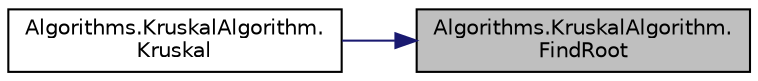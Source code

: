 digraph "Algorithms.KruskalAlgorithm.FindRoot"
{
 // INTERACTIVE_SVG=YES
 // LATEX_PDF_SIZE
  edge [fontname="Helvetica",fontsize="10",labelfontname="Helvetica",labelfontsize="10"];
  node [fontname="Helvetica",fontsize="10",shape=record];
  rankdir="RL";
  Node1 [label="Algorithms.KruskalAlgorithm.\lFindRoot",height=0.2,width=0.4,color="black", fillcolor="grey75", style="filled", fontcolor="black",tooltip="Finds the root node of the given node in the tree. Implements path compression optimization to speed ..."];
  Node1 -> Node2 [dir="back",color="midnightblue",fontsize="10",style="solid",fontname="Helvetica"];
  Node2 [label="Algorithms.KruskalAlgorithm.\lKruskal",height=0.2,width=0.4,color="black", fillcolor="white", style="filled",URL="$d3/de7/a00039.html#adec43665eaf92cbceffba32930c855b1",tooltip="Finds the minimum spanning tree of a graph given its number of vertices and a list of its edges."];
}
